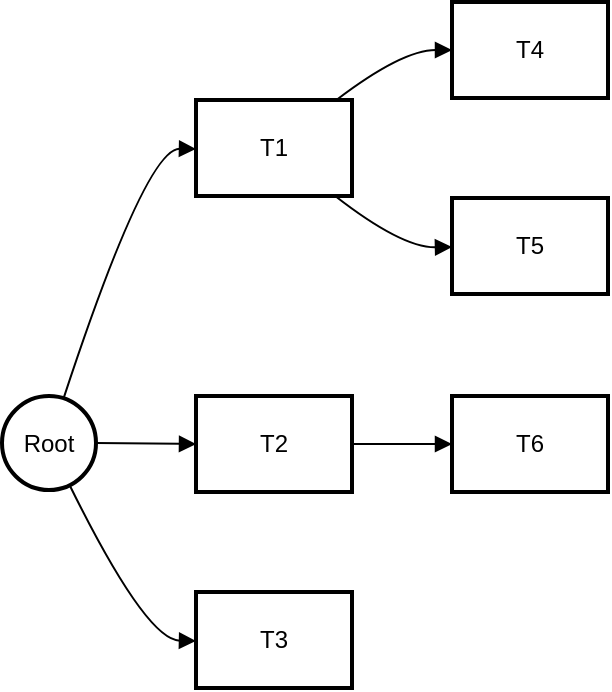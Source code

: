 <mxfile version="24.7.16">
  <diagram name="Страница — 1" id="D-kVoyh29UlOeANQ6mx4">
    <mxGraphModel>
      <root>
        <mxCell id="0" />
        <mxCell id="1" parent="0" />
        <mxCell id="2" value="Root" style="ellipse;aspect=fixed;strokeWidth=2;whiteSpace=wrap;" vertex="1" parent="1">
          <mxGeometry x="8" y="205" width="47" height="47" as="geometry" />
        </mxCell>
        <mxCell id="3" value="T1" style="whiteSpace=wrap;strokeWidth=2;" vertex="1" parent="1">
          <mxGeometry x="105" y="57" width="78" height="48" as="geometry" />
        </mxCell>
        <mxCell id="4" value="T2" style="whiteSpace=wrap;strokeWidth=2;" vertex="1" parent="1">
          <mxGeometry x="105" y="205" width="78" height="48" as="geometry" />
        </mxCell>
        <mxCell id="5" value="T3" style="whiteSpace=wrap;strokeWidth=2;" vertex="1" parent="1">
          <mxGeometry x="105" y="303" width="78" height="48" as="geometry" />
        </mxCell>
        <mxCell id="6" value="T4" style="whiteSpace=wrap;strokeWidth=2;" vertex="1" parent="1">
          <mxGeometry x="233" y="8" width="78" height="48" as="geometry" />
        </mxCell>
        <mxCell id="7" value="T5" style="whiteSpace=wrap;strokeWidth=2;" vertex="1" parent="1">
          <mxGeometry x="233" y="106" width="78" height="48" as="geometry" />
        </mxCell>
        <mxCell id="8" value="T6" style="whiteSpace=wrap;strokeWidth=2;" vertex="1" parent="1">
          <mxGeometry x="233" y="205" width="78" height="48" as="geometry" />
        </mxCell>
        <mxCell id="9" value="" style="curved=1;startArrow=none;endArrow=block;exitX=0.67;exitY=0.01;entryX=0;entryY=0.51;" edge="1" parent="1" source="2" target="3">
          <mxGeometry relative="1" as="geometry">
            <Array as="points">
              <mxPoint x="80" y="81" />
            </Array>
          </mxGeometry>
        </mxCell>
        <mxCell id="10" value="" style="curved=1;startArrow=none;endArrow=block;exitX=1;exitY=0.51;entryX=0;entryY=0.5;" edge="1" parent="1" source="2" target="4">
          <mxGeometry relative="1" as="geometry">
            <Array as="points" />
          </mxGeometry>
        </mxCell>
        <mxCell id="11" value="" style="curved=1;startArrow=none;endArrow=block;exitX=0.75;exitY=1.01;entryX=0;entryY=0.51;" edge="1" parent="1" source="2" target="5">
          <mxGeometry relative="1" as="geometry">
            <Array as="points">
              <mxPoint x="80" y="327" />
            </Array>
          </mxGeometry>
        </mxCell>
        <mxCell id="12" value="" style="curved=1;startArrow=none;endArrow=block;exitX=0.9;exitY=0;entryX=0;entryY=0.5;" edge="1" parent="1" source="3" target="6">
          <mxGeometry relative="1" as="geometry">
            <Array as="points">
              <mxPoint x="208" y="32" />
            </Array>
          </mxGeometry>
        </mxCell>
        <mxCell id="13" value="" style="curved=1;startArrow=none;endArrow=block;exitX=0.9;exitY=1.01;entryX=0;entryY=0.51;" edge="1" parent="1" source="3" target="7">
          <mxGeometry relative="1" as="geometry">
            <Array as="points">
              <mxPoint x="208" y="131" />
            </Array>
          </mxGeometry>
        </mxCell>
        <mxCell id="14" value="" style="curved=1;startArrow=none;endArrow=block;exitX=1;exitY=0.5;entryX=0;entryY=0.5;" edge="1" parent="1" source="4" target="8">
          <mxGeometry relative="1" as="geometry">
            <Array as="points" />
          </mxGeometry>
        </mxCell>
      </root>
    </mxGraphModel>
  </diagram>
</mxfile>

